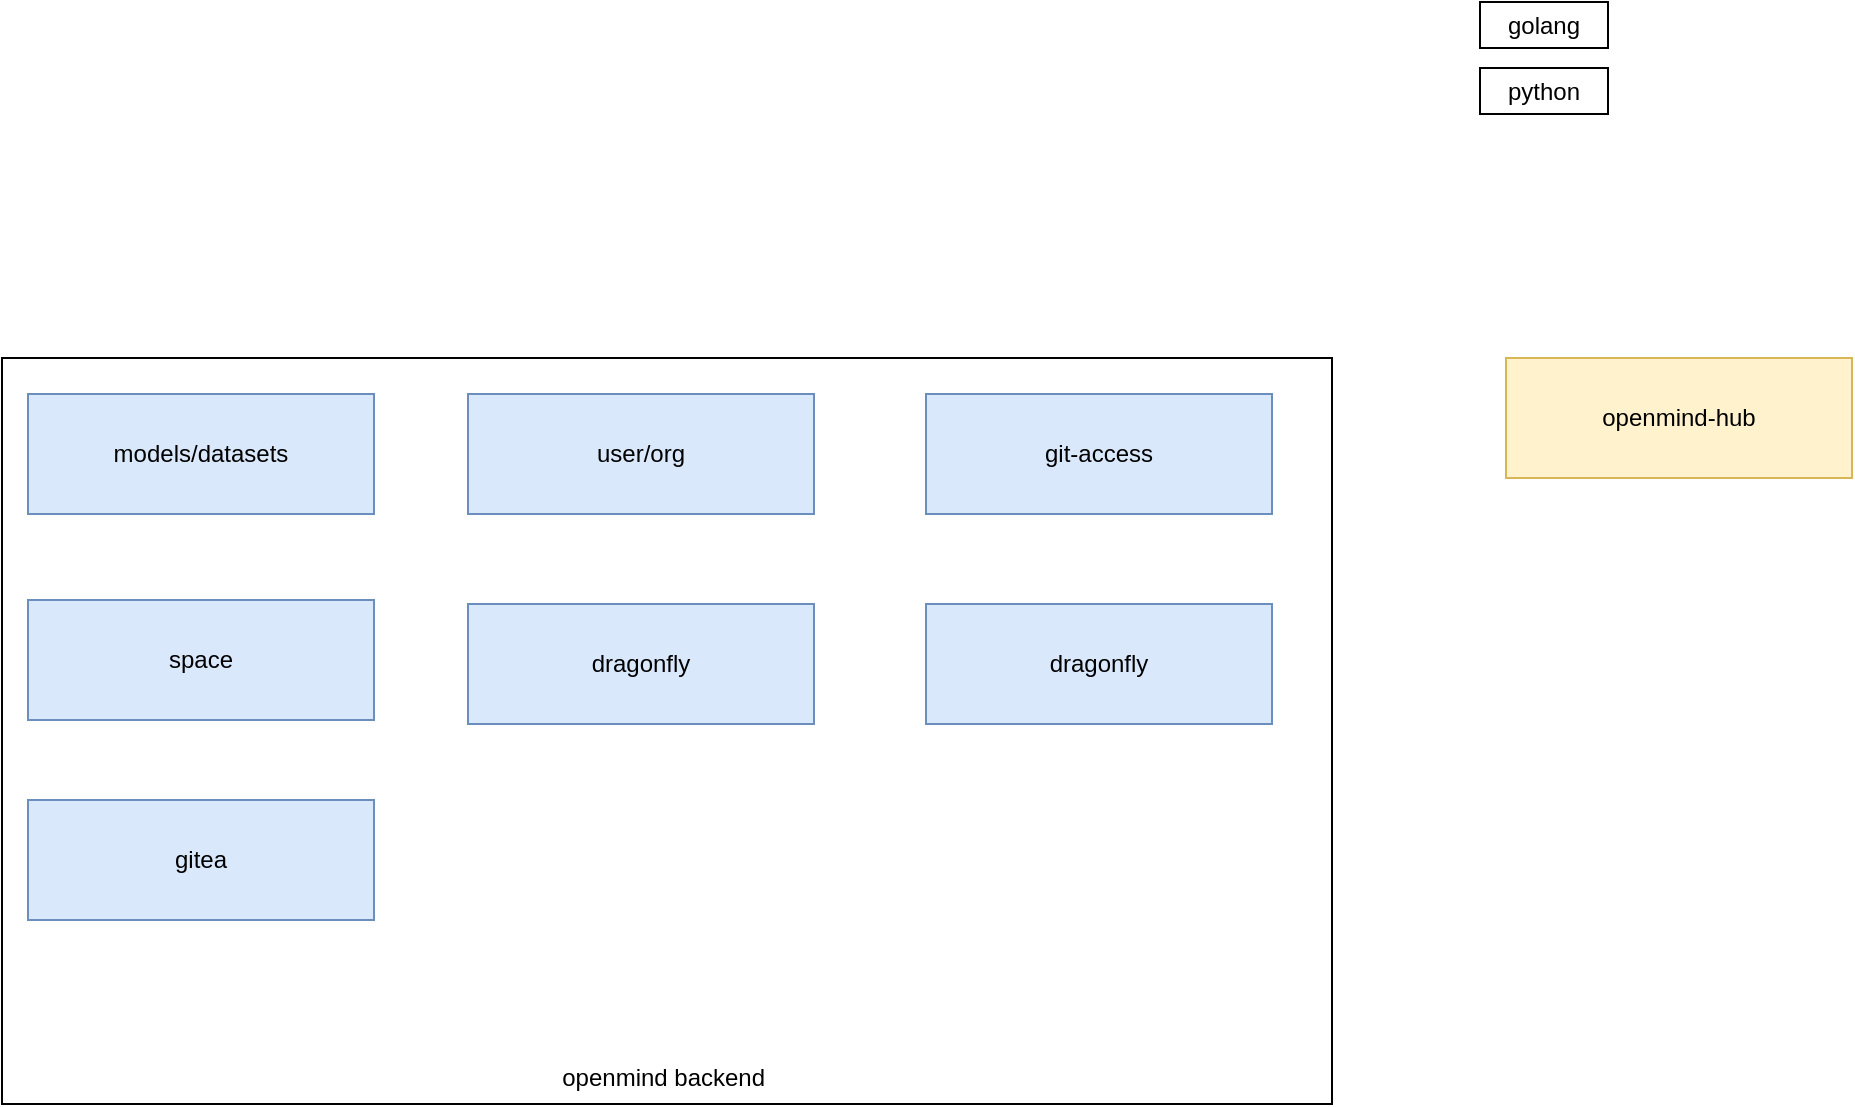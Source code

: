 <mxfile version="24.4.7" type="github">
  <diagram name="第 1 页" id="lk56JbLouKe6NAwdh4Cm">
    <mxGraphModel dx="2870" dy="1961" grid="0" gridSize="10" guides="1" tooltips="1" connect="1" arrows="1" fold="1" page="0" pageScale="1" pageWidth="827" pageHeight="1169" math="0" shadow="0">
      <root>
        <mxCell id="0" />
        <mxCell id="1" parent="0" />
        <mxCell id="rCN9uPQE8lMUD-80P1FL-1" value="&lt;div&gt;&lt;br&gt;&lt;/div&gt;&lt;div&gt;&lt;br&gt;&lt;/div&gt;&lt;div&gt;&lt;br&gt;&lt;/div&gt;&lt;div&gt;&lt;br&gt;&lt;/div&gt;&lt;div&gt;&lt;br&gt;&lt;/div&gt;&lt;div&gt;&lt;br&gt;&lt;/div&gt;&lt;div&gt;&lt;br&gt;&lt;/div&gt;&lt;div&gt;&lt;br&gt;&lt;/div&gt;&lt;div&gt;&lt;br&gt;&lt;/div&gt;&lt;div&gt;&lt;br&gt;&lt;/div&gt;&lt;div&gt;&lt;br&gt;&lt;/div&gt;&lt;div&gt;&lt;br&gt;&lt;/div&gt;&lt;div&gt;&lt;br&gt;&lt;/div&gt;&lt;div&gt;&lt;br&gt;&lt;/div&gt;&lt;div&gt;&lt;br&gt;&lt;/div&gt;&lt;div&gt;&lt;br&gt;&lt;/div&gt;&lt;div&gt;&lt;br&gt;&lt;/div&gt;&lt;div&gt;&lt;br&gt;&lt;/div&gt;&lt;div&gt;&lt;br&gt;&lt;/div&gt;&lt;div&gt;&lt;br&gt;&lt;/div&gt;&lt;div&gt;&lt;br&gt;&lt;/div&gt;&lt;div&gt;&lt;br&gt;&lt;/div&gt;&lt;div&gt;&lt;br&gt;&lt;/div&gt;&lt;div&gt;&lt;br&gt;&lt;/div&gt;openmind backend&amp;nbsp;" style="rounded=0;whiteSpace=wrap;html=1;" vertex="1" parent="1">
          <mxGeometry x="-412" y="-338" width="665" height="373" as="geometry" />
        </mxCell>
        <mxCell id="rCN9uPQE8lMUD-80P1FL-3" value="models/datasets" style="rounded=0;whiteSpace=wrap;html=1;fillColor=#dae8fc;strokeColor=#6c8ebf;" vertex="1" parent="1">
          <mxGeometry x="-399" y="-320" width="173" height="60" as="geometry" />
        </mxCell>
        <mxCell id="rCN9uPQE8lMUD-80P1FL-6" value="user/org" style="rounded=0;whiteSpace=wrap;html=1;fillColor=#dae8fc;strokeColor=#6c8ebf;" vertex="1" parent="1">
          <mxGeometry x="-179" y="-320" width="173" height="60" as="geometry" />
        </mxCell>
        <mxCell id="rCN9uPQE8lMUD-80P1FL-7" value="git-access" style="rounded=0;whiteSpace=wrap;html=1;fillColor=#dae8fc;strokeColor=#6c8ebf;" vertex="1" parent="1">
          <mxGeometry x="50" y="-320" width="173" height="60" as="geometry" />
        </mxCell>
        <mxCell id="rCN9uPQE8lMUD-80P1FL-8" value="dragonfly" style="rounded=0;whiteSpace=wrap;html=1;fillColor=#dae8fc;strokeColor=#6c8ebf;" vertex="1" parent="1">
          <mxGeometry x="50" y="-215" width="173" height="60" as="geometry" />
        </mxCell>
        <mxCell id="rCN9uPQE8lMUD-80P1FL-9" value="dragonfly" style="rounded=0;whiteSpace=wrap;html=1;fillColor=#dae8fc;strokeColor=#6c8ebf;" vertex="1" parent="1">
          <mxGeometry x="-179" y="-215" width="173" height="60" as="geometry" />
        </mxCell>
        <mxCell id="rCN9uPQE8lMUD-80P1FL-10" value="space" style="rounded=0;whiteSpace=wrap;html=1;fillColor=#dae8fc;strokeColor=#6c8ebf;" vertex="1" parent="1">
          <mxGeometry x="-399" y="-217" width="173" height="60" as="geometry" />
        </mxCell>
        <mxCell id="rCN9uPQE8lMUD-80P1FL-11" value="gitea" style="rounded=0;whiteSpace=wrap;html=1;fillColor=#dae8fc;strokeColor=#6c8ebf;" vertex="1" parent="1">
          <mxGeometry x="-399" y="-117" width="173" height="60" as="geometry" />
        </mxCell>
        <mxCell id="rCN9uPQE8lMUD-80P1FL-12" value="openmind-hub" style="rounded=0;whiteSpace=wrap;html=1;fillColor=#fff2cc;strokeColor=#d6b656;" vertex="1" parent="1">
          <mxGeometry x="340" y="-338" width="173" height="60" as="geometry" />
        </mxCell>
        <mxCell id="rCN9uPQE8lMUD-80P1FL-13" value="python" style="rounded=0;whiteSpace=wrap;html=1;" vertex="1" parent="1">
          <mxGeometry x="327" y="-483" width="64" height="23" as="geometry" />
        </mxCell>
        <mxCell id="rCN9uPQE8lMUD-80P1FL-14" value="golang" style="rounded=0;whiteSpace=wrap;html=1;" vertex="1" parent="1">
          <mxGeometry x="327" y="-516" width="64" height="23" as="geometry" />
        </mxCell>
      </root>
    </mxGraphModel>
  </diagram>
</mxfile>
